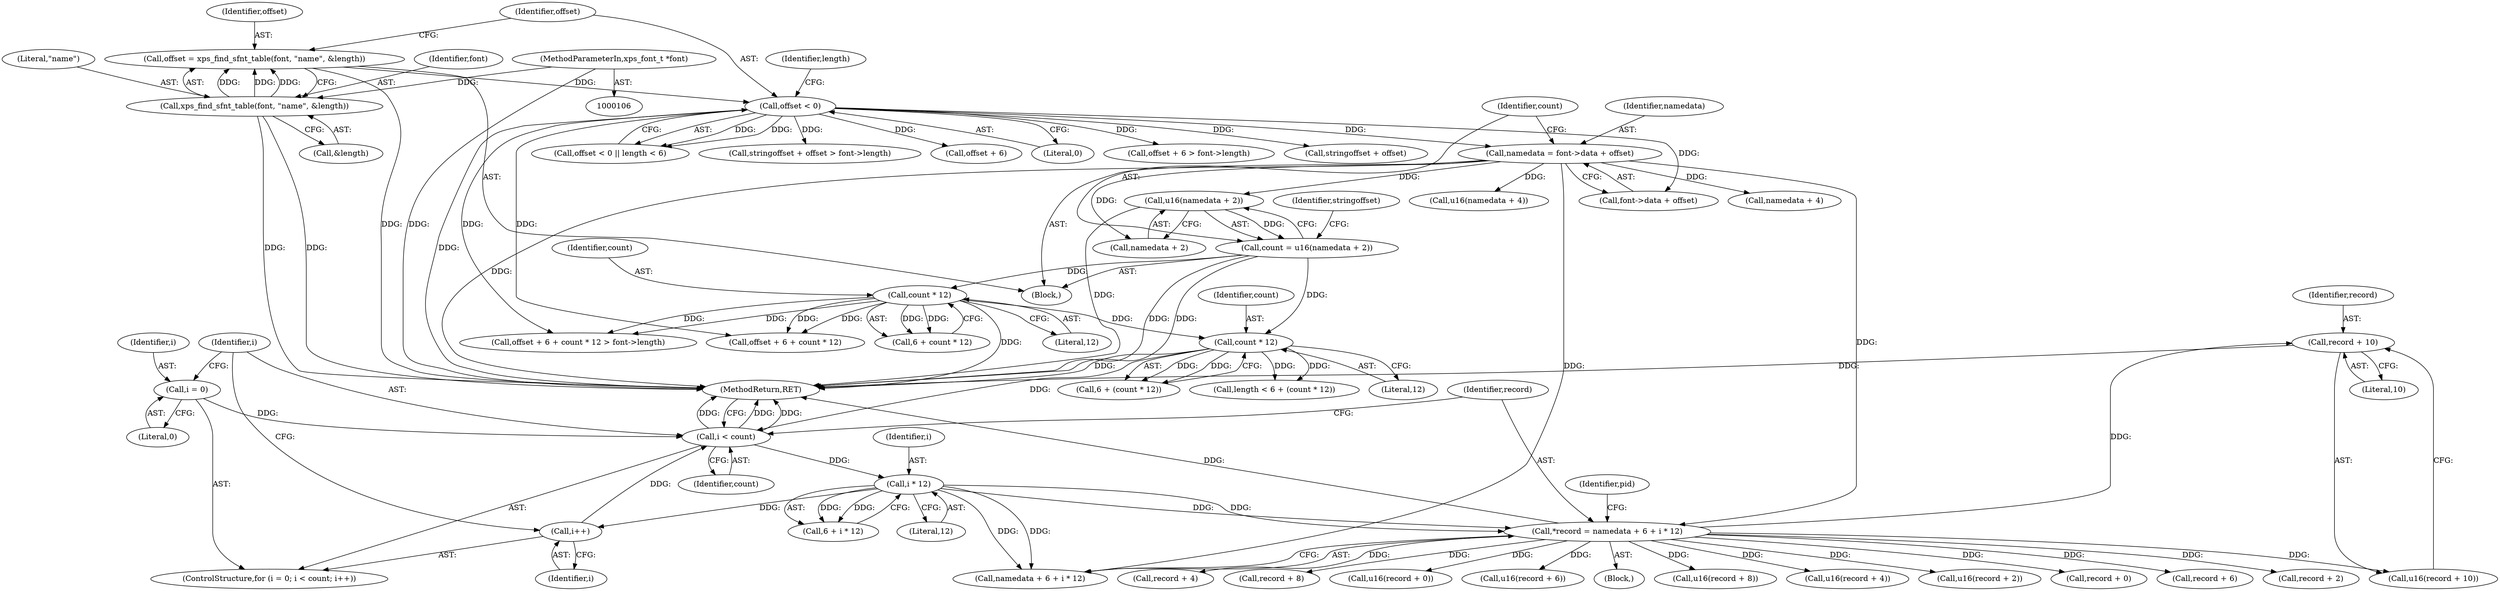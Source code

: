 digraph "0_ghostscript_3c2aebbedd37fab054e80f2e315de07d7e9b5bdb@pointer" {
"1000268" [label="(Call,record + 10)"];
"1000222" [label="(Call,*record = namedata + 6 + i * 12)"];
"1000156" [label="(Call,namedata = font->data + offset)"];
"1000134" [label="(Call,offset < 0)"];
"1000125" [label="(Call,offset = xps_find_sfnt_table(font, \"name\", &length))"];
"1000127" [label="(Call,xps_find_sfnt_table(font, \"name\", &length))"];
"1000107" [label="(MethodParameterIn,xps_font_t *font)"];
"1000228" [label="(Call,i * 12)"];
"1000215" [label="(Call,i < count)"];
"1000218" [label="(Call,i++)"];
"1000212" [label="(Call,i = 0)"];
"1000204" [label="(Call,count * 12)"];
"1000163" [label="(Call,count = u16(namedata + 2))"];
"1000165" [label="(Call,u16(namedata + 2))"];
"1000189" [label="(Call,count * 12)"];
"1000204" [label="(Call,count * 12)"];
"1000125" [label="(Call,offset = xps_find_sfnt_table(font, \"name\", &length))"];
"1000164" [label="(Identifier,count)"];
"1000138" [label="(Identifier,length)"];
"1000170" [label="(Identifier,stringoffset)"];
"1000165" [label="(Call,u16(namedata + 2))"];
"1000191" [label="(Literal,12)"];
"1000217" [label="(Identifier,count)"];
"1000229" [label="(Identifier,i)"];
"1000270" [label="(Literal,10)"];
"1000262" [label="(Call,record + 8)"];
"1000234" [label="(Call,u16(record + 0))"];
"1000202" [label="(Call,6 + (count * 12))"];
"1000163" [label="(Call,count = u16(namedata + 2))"];
"1000213" [label="(Identifier,i)"];
"1000216" [label="(Identifier,i)"];
"1000219" [label="(Identifier,i)"];
"1000255" [label="(Call,u16(record + 6))"];
"1000223" [label="(Identifier,record)"];
"1000218" [label="(Call,i++)"];
"1000156" [label="(Call,namedata = font->data + offset)"];
"1000157" [label="(Identifier,namedata)"];
"1000177" [label="(Call,stringoffset + offset > font->length)"];
"1000146" [label="(Call,offset + 6)"];
"1000127" [label="(Call,xps_find_sfnt_table(font, \"name\", &length))"];
"1000136" [label="(Literal,0)"];
"1000269" [label="(Identifier,record)"];
"1000228" [label="(Call,i * 12)"];
"1000220" [label="(Block,)"];
"1000224" [label="(Call,namedata + 6 + i * 12)"];
"1000267" [label="(Call,u16(record + 10))"];
"1000158" [label="(Call,font->data + offset)"];
"1000166" [label="(Call,namedata + 2)"];
"1000261" [label="(Call,u16(record + 8))"];
"1000145" [label="(Call,offset + 6 > font->length)"];
"1000200" [label="(Call,length < 6 + (count * 12))"];
"1000214" [label="(Literal,0)"];
"1000248" [label="(Call,u16(record + 4))"];
"1000189" [label="(Call,count * 12)"];
"1000241" [label="(Call,u16(record + 2))"];
"1000205" [label="(Identifier,count)"];
"1000190" [label="(Identifier,count)"];
"1000129" [label="(Literal,\"name\")"];
"1000110" [label="(Block,)"];
"1000126" [label="(Identifier,offset)"];
"1000187" [label="(Call,6 + count * 12)"];
"1000235" [label="(Call,record + 0)"];
"1000211" [label="(ControlStructure,for (i = 0; i < count; i++))"];
"1000184" [label="(Call,offset + 6 + count * 12 > font->length)"];
"1000226" [label="(Call,6 + i * 12)"];
"1000256" [label="(Call,record + 6)"];
"1000178" [label="(Call,stringoffset + offset)"];
"1000185" [label="(Call,offset + 6 + count * 12)"];
"1000107" [label="(MethodParameterIn,xps_font_t *font)"];
"1000130" [label="(Call,&length)"];
"1000242" [label="(Call,record + 2)"];
"1000233" [label="(Identifier,pid)"];
"1000134" [label="(Call,offset < 0)"];
"1000206" [label="(Literal,12)"];
"1000171" [label="(Call,u16(namedata + 4))"];
"1000449" [label="(MethodReturn,RET)"];
"1000268" [label="(Call,record + 10)"];
"1000133" [label="(Call,offset < 0 || length < 6)"];
"1000128" [label="(Identifier,font)"];
"1000230" [label="(Literal,12)"];
"1000215" [label="(Call,i < count)"];
"1000249" [label="(Call,record + 4)"];
"1000172" [label="(Call,namedata + 4)"];
"1000222" [label="(Call,*record = namedata + 6 + i * 12)"];
"1000135" [label="(Identifier,offset)"];
"1000212" [label="(Call,i = 0)"];
"1000268" -> "1000267"  [label="AST: "];
"1000268" -> "1000270"  [label="CFG: "];
"1000269" -> "1000268"  [label="AST: "];
"1000270" -> "1000268"  [label="AST: "];
"1000267" -> "1000268"  [label="CFG: "];
"1000268" -> "1000449"  [label="DDG: "];
"1000222" -> "1000268"  [label="DDG: "];
"1000222" -> "1000220"  [label="AST: "];
"1000222" -> "1000224"  [label="CFG: "];
"1000223" -> "1000222"  [label="AST: "];
"1000224" -> "1000222"  [label="AST: "];
"1000233" -> "1000222"  [label="CFG: "];
"1000222" -> "1000449"  [label="DDG: "];
"1000156" -> "1000222"  [label="DDG: "];
"1000228" -> "1000222"  [label="DDG: "];
"1000228" -> "1000222"  [label="DDG: "];
"1000222" -> "1000234"  [label="DDG: "];
"1000222" -> "1000235"  [label="DDG: "];
"1000222" -> "1000241"  [label="DDG: "];
"1000222" -> "1000242"  [label="DDG: "];
"1000222" -> "1000248"  [label="DDG: "];
"1000222" -> "1000249"  [label="DDG: "];
"1000222" -> "1000255"  [label="DDG: "];
"1000222" -> "1000256"  [label="DDG: "];
"1000222" -> "1000261"  [label="DDG: "];
"1000222" -> "1000262"  [label="DDG: "];
"1000222" -> "1000267"  [label="DDG: "];
"1000156" -> "1000110"  [label="AST: "];
"1000156" -> "1000158"  [label="CFG: "];
"1000157" -> "1000156"  [label="AST: "];
"1000158" -> "1000156"  [label="AST: "];
"1000164" -> "1000156"  [label="CFG: "];
"1000156" -> "1000449"  [label="DDG: "];
"1000134" -> "1000156"  [label="DDG: "];
"1000156" -> "1000165"  [label="DDG: "];
"1000156" -> "1000166"  [label="DDG: "];
"1000156" -> "1000171"  [label="DDG: "];
"1000156" -> "1000172"  [label="DDG: "];
"1000156" -> "1000224"  [label="DDG: "];
"1000134" -> "1000133"  [label="AST: "];
"1000134" -> "1000136"  [label="CFG: "];
"1000135" -> "1000134"  [label="AST: "];
"1000136" -> "1000134"  [label="AST: "];
"1000138" -> "1000134"  [label="CFG: "];
"1000133" -> "1000134"  [label="CFG: "];
"1000134" -> "1000449"  [label="DDG: "];
"1000134" -> "1000133"  [label="DDG: "];
"1000134" -> "1000133"  [label="DDG: "];
"1000125" -> "1000134"  [label="DDG: "];
"1000134" -> "1000145"  [label="DDG: "];
"1000134" -> "1000146"  [label="DDG: "];
"1000134" -> "1000158"  [label="DDG: "];
"1000134" -> "1000177"  [label="DDG: "];
"1000134" -> "1000178"  [label="DDG: "];
"1000134" -> "1000184"  [label="DDG: "];
"1000134" -> "1000185"  [label="DDG: "];
"1000125" -> "1000110"  [label="AST: "];
"1000125" -> "1000127"  [label="CFG: "];
"1000126" -> "1000125"  [label="AST: "];
"1000127" -> "1000125"  [label="AST: "];
"1000135" -> "1000125"  [label="CFG: "];
"1000125" -> "1000449"  [label="DDG: "];
"1000127" -> "1000125"  [label="DDG: "];
"1000127" -> "1000125"  [label="DDG: "];
"1000127" -> "1000125"  [label="DDG: "];
"1000127" -> "1000130"  [label="CFG: "];
"1000128" -> "1000127"  [label="AST: "];
"1000129" -> "1000127"  [label="AST: "];
"1000130" -> "1000127"  [label="AST: "];
"1000127" -> "1000449"  [label="DDG: "];
"1000127" -> "1000449"  [label="DDG: "];
"1000107" -> "1000127"  [label="DDG: "];
"1000107" -> "1000106"  [label="AST: "];
"1000107" -> "1000449"  [label="DDG: "];
"1000228" -> "1000226"  [label="AST: "];
"1000228" -> "1000230"  [label="CFG: "];
"1000229" -> "1000228"  [label="AST: "];
"1000230" -> "1000228"  [label="AST: "];
"1000226" -> "1000228"  [label="CFG: "];
"1000228" -> "1000218"  [label="DDG: "];
"1000228" -> "1000224"  [label="DDG: "];
"1000228" -> "1000224"  [label="DDG: "];
"1000228" -> "1000226"  [label="DDG: "];
"1000228" -> "1000226"  [label="DDG: "];
"1000215" -> "1000228"  [label="DDG: "];
"1000215" -> "1000211"  [label="AST: "];
"1000215" -> "1000217"  [label="CFG: "];
"1000216" -> "1000215"  [label="AST: "];
"1000217" -> "1000215"  [label="AST: "];
"1000223" -> "1000215"  [label="CFG: "];
"1000449" -> "1000215"  [label="CFG: "];
"1000215" -> "1000449"  [label="DDG: "];
"1000215" -> "1000449"  [label="DDG: "];
"1000215" -> "1000449"  [label="DDG: "];
"1000218" -> "1000215"  [label="DDG: "];
"1000212" -> "1000215"  [label="DDG: "];
"1000204" -> "1000215"  [label="DDG: "];
"1000218" -> "1000211"  [label="AST: "];
"1000218" -> "1000219"  [label="CFG: "];
"1000219" -> "1000218"  [label="AST: "];
"1000216" -> "1000218"  [label="CFG: "];
"1000212" -> "1000211"  [label="AST: "];
"1000212" -> "1000214"  [label="CFG: "];
"1000213" -> "1000212"  [label="AST: "];
"1000214" -> "1000212"  [label="AST: "];
"1000216" -> "1000212"  [label="CFG: "];
"1000204" -> "1000202"  [label="AST: "];
"1000204" -> "1000206"  [label="CFG: "];
"1000205" -> "1000204"  [label="AST: "];
"1000206" -> "1000204"  [label="AST: "];
"1000202" -> "1000204"  [label="CFG: "];
"1000204" -> "1000449"  [label="DDG: "];
"1000204" -> "1000200"  [label="DDG: "];
"1000204" -> "1000200"  [label="DDG: "];
"1000204" -> "1000202"  [label="DDG: "];
"1000204" -> "1000202"  [label="DDG: "];
"1000163" -> "1000204"  [label="DDG: "];
"1000189" -> "1000204"  [label="DDG: "];
"1000163" -> "1000110"  [label="AST: "];
"1000163" -> "1000165"  [label="CFG: "];
"1000164" -> "1000163"  [label="AST: "];
"1000165" -> "1000163"  [label="AST: "];
"1000170" -> "1000163"  [label="CFG: "];
"1000163" -> "1000449"  [label="DDG: "];
"1000163" -> "1000449"  [label="DDG: "];
"1000165" -> "1000163"  [label="DDG: "];
"1000163" -> "1000189"  [label="DDG: "];
"1000165" -> "1000166"  [label="CFG: "];
"1000166" -> "1000165"  [label="AST: "];
"1000165" -> "1000449"  [label="DDG: "];
"1000189" -> "1000187"  [label="AST: "];
"1000189" -> "1000191"  [label="CFG: "];
"1000190" -> "1000189"  [label="AST: "];
"1000191" -> "1000189"  [label="AST: "];
"1000187" -> "1000189"  [label="CFG: "];
"1000189" -> "1000449"  [label="DDG: "];
"1000189" -> "1000184"  [label="DDG: "];
"1000189" -> "1000184"  [label="DDG: "];
"1000189" -> "1000185"  [label="DDG: "];
"1000189" -> "1000185"  [label="DDG: "];
"1000189" -> "1000187"  [label="DDG: "];
"1000189" -> "1000187"  [label="DDG: "];
}
